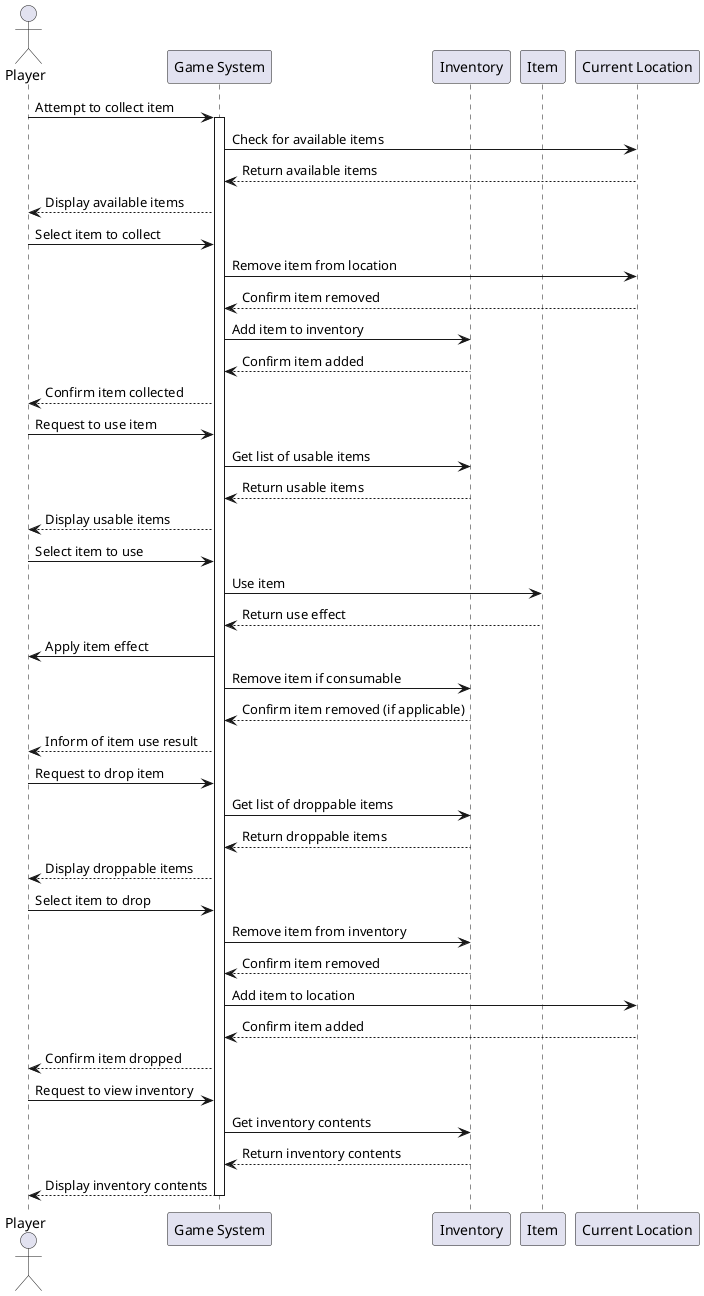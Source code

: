 @startuml
actor Player
participant "Game System" as Game
participant Inventory
participant Item
participant "Current Location" as Location

Player -> Game: Attempt to collect item
activate Game
Game -> Location: Check for available items
Location --> Game: Return available items
Game --> Player: Display available items
Player -> Game: Select item to collect
Game -> Location: Remove item from location
Location --> Game: Confirm item removed
Game -> Inventory: Add item to inventory
Inventory --> Game: Confirm item added
Game --> Player: Confirm item collected

Player -> Game: Request to use item
Game -> Inventory: Get list of usable items
Inventory --> Game: Return usable items
Game --> Player: Display usable items
Player -> Game: Select item to use
Game -> Item: Use item
Item --> Game: Return use effect
Game -> Player: Apply item effect
Game -> Inventory: Remove item if consumable
Inventory --> Game: Confirm item removed (if applicable)
Game --> Player: Inform of item use result

Player -> Game: Request to drop item
Game -> Inventory: Get list of droppable items
Inventory --> Game: Return droppable items
Game --> Player: Display droppable items
Player -> Game: Select item to drop
Game -> Inventory: Remove item from inventory
Inventory --> Game: Confirm item removed
Game -> Location: Add item to location
Location --> Game: Confirm item added
Game --> Player: Confirm item dropped

Player -> Game: Request to view inventory
Game -> Inventory: Get inventory contents
Inventory --> Game: Return inventory contents
Game --> Player: Display inventory contents

deactivate Game
@enduml
